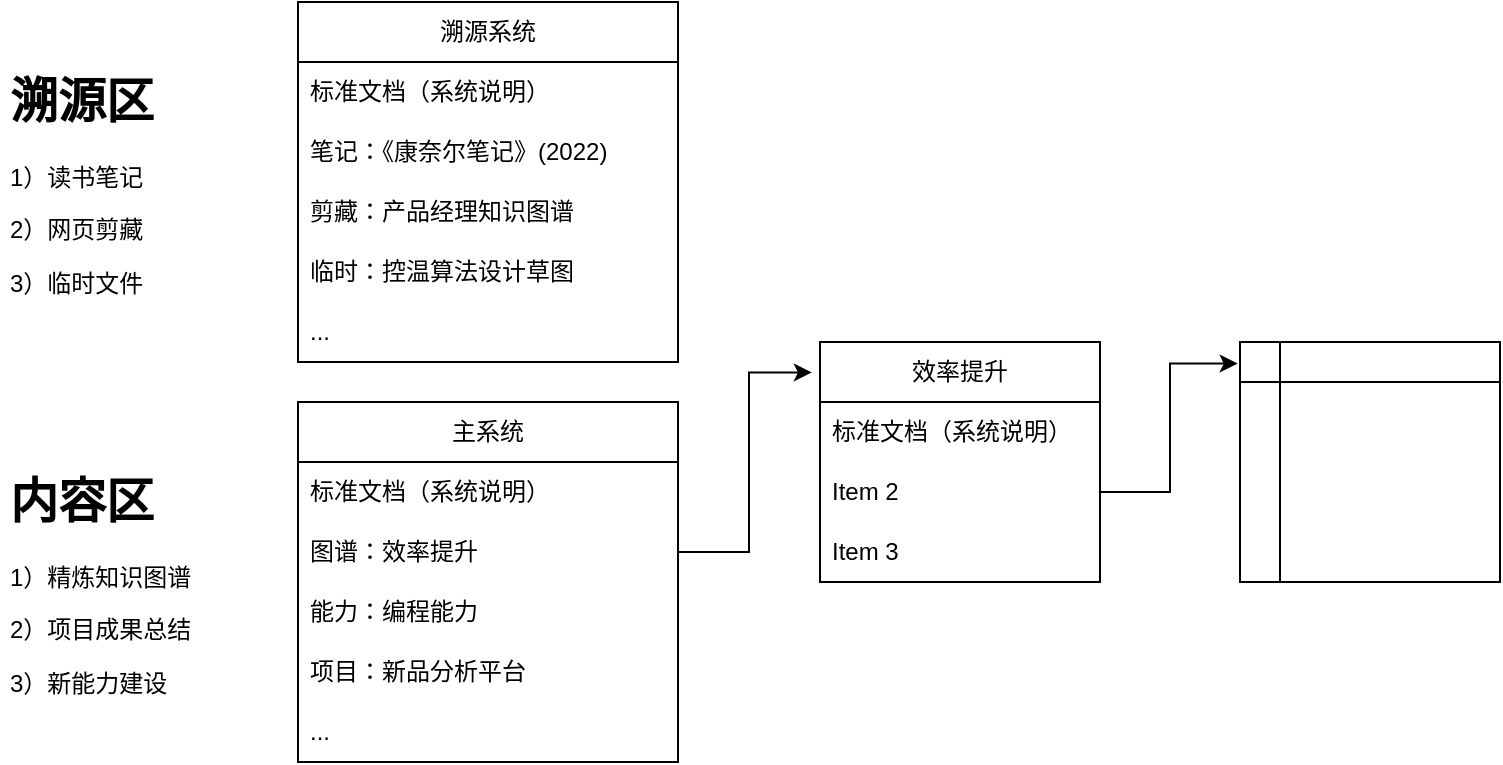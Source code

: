 <mxfile version="20.5.3" type="github"><diagram id="Sr9H_8UZNTvfuwrAefG3" name="第 1 页"><mxGraphModel dx="1038" dy="500" grid="1" gridSize="10" guides="1" tooltips="1" connect="1" arrows="1" fold="1" page="1" pageScale="1" pageWidth="827" pageHeight="1169" math="0" shadow="0"><root><mxCell id="0"/><mxCell id="1" parent="0"/><mxCell id="FK_nnvyfCjBOmraZTnd3-1" value="主系统" style="swimlane;fontStyle=0;childLayout=stackLayout;horizontal=1;startSize=30;horizontalStack=0;resizeParent=1;resizeParentMax=0;resizeLast=0;collapsible=1;marginBottom=0;whiteSpace=wrap;html=1;" vertex="1" parent="1"><mxGeometry x="189" y="240" width="190" height="180" as="geometry"/></mxCell><mxCell id="FK_nnvyfCjBOmraZTnd3-2" value="标准文档（系统说明）" style="text;strokeColor=none;fillColor=none;align=left;verticalAlign=middle;spacingLeft=4;spacingRight=4;overflow=hidden;points=[[0,0.5],[1,0.5]];portConstraint=eastwest;rotatable=0;whiteSpace=wrap;html=1;" vertex="1" parent="FK_nnvyfCjBOmraZTnd3-1"><mxGeometry y="30" width="190" height="30" as="geometry"/></mxCell><mxCell id="FK_nnvyfCjBOmraZTnd3-3" value="图谱：效率提升" style="text;strokeColor=none;fillColor=none;align=left;verticalAlign=middle;spacingLeft=4;spacingRight=4;overflow=hidden;points=[[0,0.5],[1,0.5]];portConstraint=eastwest;rotatable=0;whiteSpace=wrap;html=1;" vertex="1" parent="FK_nnvyfCjBOmraZTnd3-1"><mxGeometry y="60" width="190" height="30" as="geometry"/></mxCell><mxCell id="FK_nnvyfCjBOmraZTnd3-10" value="能力：编程能力" style="text;strokeColor=none;fillColor=none;align=left;verticalAlign=middle;spacingLeft=4;spacingRight=4;overflow=hidden;points=[[0,0.5],[1,0.5]];portConstraint=eastwest;rotatable=0;whiteSpace=wrap;html=1;" vertex="1" parent="FK_nnvyfCjBOmraZTnd3-1"><mxGeometry y="90" width="190" height="30" as="geometry"/></mxCell><mxCell id="FK_nnvyfCjBOmraZTnd3-23" value="项目：新品分析平台" style="text;strokeColor=none;fillColor=none;align=left;verticalAlign=middle;spacingLeft=4;spacingRight=4;overflow=hidden;points=[[0,0.5],[1,0.5]];portConstraint=eastwest;rotatable=0;whiteSpace=wrap;html=1;" vertex="1" parent="FK_nnvyfCjBOmraZTnd3-1"><mxGeometry y="120" width="190" height="30" as="geometry"/></mxCell><mxCell id="FK_nnvyfCjBOmraZTnd3-29" value="..." style="text;strokeColor=none;fillColor=none;align=left;verticalAlign=middle;spacingLeft=4;spacingRight=4;overflow=hidden;points=[[0,0.5],[1,0.5]];portConstraint=eastwest;rotatable=0;whiteSpace=wrap;html=1;" vertex="1" parent="FK_nnvyfCjBOmraZTnd3-1"><mxGeometry y="150" width="190" height="30" as="geometry"/></mxCell><mxCell id="FK_nnvyfCjBOmraZTnd3-5" value="溯源系统" style="swimlane;fontStyle=0;childLayout=stackLayout;horizontal=1;startSize=30;horizontalStack=0;resizeParent=1;resizeParentMax=0;resizeLast=0;collapsible=1;marginBottom=0;whiteSpace=wrap;html=1;" vertex="1" parent="1"><mxGeometry x="189" y="40" width="190" height="180" as="geometry"/></mxCell><mxCell id="FK_nnvyfCjBOmraZTnd3-6" value="标准文档（系统说明）" style="text;strokeColor=none;fillColor=none;align=left;verticalAlign=middle;spacingLeft=4;spacingRight=4;overflow=hidden;points=[[0,0.5],[1,0.5]];portConstraint=eastwest;rotatable=0;whiteSpace=wrap;html=1;" vertex="1" parent="FK_nnvyfCjBOmraZTnd3-5"><mxGeometry y="30" width="190" height="30" as="geometry"/></mxCell><mxCell id="FK_nnvyfCjBOmraZTnd3-31" value="笔记：《康奈尔笔记》(2022)" style="text;strokeColor=none;fillColor=none;align=left;verticalAlign=middle;spacingLeft=4;spacingRight=4;overflow=hidden;points=[[0,0.5],[1,0.5]];portConstraint=eastwest;rotatable=0;whiteSpace=wrap;html=1;" vertex="1" parent="FK_nnvyfCjBOmraZTnd3-5"><mxGeometry y="60" width="190" height="30" as="geometry"/></mxCell><mxCell id="FK_nnvyfCjBOmraZTnd3-32" value="剪藏：产品经理知识图谱" style="text;strokeColor=none;fillColor=none;align=left;verticalAlign=middle;spacingLeft=4;spacingRight=4;overflow=hidden;points=[[0,0.5],[1,0.5]];portConstraint=eastwest;rotatable=0;whiteSpace=wrap;html=1;" vertex="1" parent="FK_nnvyfCjBOmraZTnd3-5"><mxGeometry y="90" width="190" height="30" as="geometry"/></mxCell><mxCell id="FK_nnvyfCjBOmraZTnd3-33" value="临时：控温算法设计草图" style="text;strokeColor=none;fillColor=none;align=left;verticalAlign=middle;spacingLeft=4;spacingRight=4;overflow=hidden;points=[[0,0.5],[1,0.5]];portConstraint=eastwest;rotatable=0;whiteSpace=wrap;html=1;" vertex="1" parent="FK_nnvyfCjBOmraZTnd3-5"><mxGeometry y="120" width="190" height="30" as="geometry"/></mxCell><mxCell id="FK_nnvyfCjBOmraZTnd3-7" value="..." style="text;strokeColor=none;fillColor=none;align=left;verticalAlign=middle;spacingLeft=4;spacingRight=4;overflow=hidden;points=[[0,0.5],[1,0.5]];portConstraint=eastwest;rotatable=0;whiteSpace=wrap;html=1;" vertex="1" parent="FK_nnvyfCjBOmraZTnd3-5"><mxGeometry y="150" width="190" height="30" as="geometry"/></mxCell><mxCell id="FK_nnvyfCjBOmraZTnd3-9" value="&lt;h1&gt;内容区&lt;/h1&gt;&lt;p&gt;1）精炼知识图谱&lt;/p&gt;&lt;p&gt;2）项目成果总结&lt;/p&gt;&lt;p&gt;3）新能力建设&lt;/p&gt;" style="text;html=1;strokeColor=none;fillColor=none;spacing=5;spacingTop=-20;whiteSpace=wrap;overflow=hidden;rounded=0;" vertex="1" parent="1"><mxGeometry x="40" y="270" width="140" height="120" as="geometry"/></mxCell><mxCell id="FK_nnvyfCjBOmraZTnd3-30" value="&lt;h1&gt;溯源区&lt;/h1&gt;&lt;p&gt;1）读书笔记&lt;/p&gt;&lt;p&gt;2）网页剪藏&lt;/p&gt;&lt;p&gt;3）临时文件&lt;/p&gt;" style="text;html=1;strokeColor=none;fillColor=none;spacing=5;spacingTop=-20;whiteSpace=wrap;overflow=hidden;rounded=0;" vertex="1" parent="1"><mxGeometry x="40" y="70" width="140" height="120" as="geometry"/></mxCell><mxCell id="FK_nnvyfCjBOmraZTnd3-34" value="效率提升" style="swimlane;fontStyle=0;childLayout=stackLayout;horizontal=1;startSize=30;horizontalStack=0;resizeParent=1;resizeParentMax=0;resizeLast=0;collapsible=1;marginBottom=0;whiteSpace=wrap;html=1;" vertex="1" parent="1"><mxGeometry x="450" y="210" width="140" height="120" as="geometry"/></mxCell><mxCell id="FK_nnvyfCjBOmraZTnd3-35" value="标准文档（系统说明）" style="text;strokeColor=none;fillColor=none;align=left;verticalAlign=middle;spacingLeft=4;spacingRight=4;overflow=hidden;points=[[0,0.5],[1,0.5]];portConstraint=eastwest;rotatable=0;whiteSpace=wrap;html=1;" vertex="1" parent="FK_nnvyfCjBOmraZTnd3-34"><mxGeometry y="30" width="140" height="30" as="geometry"/></mxCell><mxCell id="FK_nnvyfCjBOmraZTnd3-36" value="Item 2" style="text;strokeColor=none;fillColor=none;align=left;verticalAlign=middle;spacingLeft=4;spacingRight=4;overflow=hidden;points=[[0,0.5],[1,0.5]];portConstraint=eastwest;rotatable=0;whiteSpace=wrap;html=1;" vertex="1" parent="FK_nnvyfCjBOmraZTnd3-34"><mxGeometry y="60" width="140" height="30" as="geometry"/></mxCell><mxCell id="FK_nnvyfCjBOmraZTnd3-37" value="Item 3" style="text;strokeColor=none;fillColor=none;align=left;verticalAlign=middle;spacingLeft=4;spacingRight=4;overflow=hidden;points=[[0,0.5],[1,0.5]];portConstraint=eastwest;rotatable=0;whiteSpace=wrap;html=1;" vertex="1" parent="FK_nnvyfCjBOmraZTnd3-34"><mxGeometry y="90" width="140" height="30" as="geometry"/></mxCell><mxCell id="FK_nnvyfCjBOmraZTnd3-38" style="edgeStyle=orthogonalEdgeStyle;rounded=0;orthogonalLoop=1;jettySize=auto;html=1;entryX=-0.029;entryY=0.127;entryDx=0;entryDy=0;entryPerimeter=0;" edge="1" parent="1" source="FK_nnvyfCjBOmraZTnd3-3" target="FK_nnvyfCjBOmraZTnd3-34"><mxGeometry relative="1" as="geometry"/></mxCell><mxCell id="FK_nnvyfCjBOmraZTnd3-40" value="" style="shape=internalStorage;whiteSpace=wrap;html=1;backgroundOutline=1;" vertex="1" parent="1"><mxGeometry x="660" y="210" width="130" height="120" as="geometry"/></mxCell><mxCell id="FK_nnvyfCjBOmraZTnd3-41" style="edgeStyle=orthogonalEdgeStyle;rounded=0;orthogonalLoop=1;jettySize=auto;html=1;entryX=-0.009;entryY=0.09;entryDx=0;entryDy=0;entryPerimeter=0;" edge="1" parent="1" source="FK_nnvyfCjBOmraZTnd3-36" target="FK_nnvyfCjBOmraZTnd3-40"><mxGeometry relative="1" as="geometry"/></mxCell></root></mxGraphModel></diagram></mxfile>